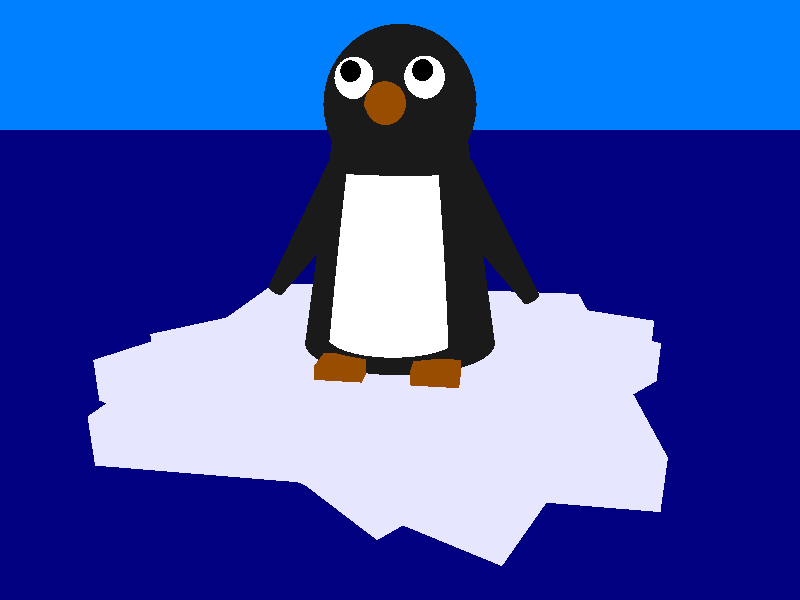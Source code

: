 #declare FrontCameraPos = <0,0,-10>;
#declare TopCameraPos = <0,10,0>;
#declare TopFrontAngleCameraPos = <1,3,-7>;

background{
    rgb<0,.5,1>
    }
    
camera{
    location TopFrontAngleCameraPos
    look_at <0,1,0> 
    } 
    
light_source{
    <2,7,-3>
    rgb <1,1,1>
    }

light_source{
    <3,5,-4>
    rgb <.5,.5,.6>
    }
    
plane{
    <0,1,0>//normal vector
    0//distance from the origin
    texture{
    pigment{
        rgb<0,0,.5>
        }
        }
    }

#declare MainCone = cone{
    <0,0,0>//point 1
    1.25//radius of point 1
    <0,3,0>//point 2
    .75//radius of point 2 
    }; 
    
#declare IceBox = box{
    <-1,-1,-1>  //important that box is centered about the origin
    <1,1,1>
    };
    
#declare Black=texture{
    pigment{
        rgb <.1,.1,.1>
        }
        };
          
#declare IceWhite=texture{
    pigment{
        rgb <.9,.9,1>
        }
        };

object{
    IceBox
    scale <2.5,1,2.5>
    rotate <0,0,0>
    translate <0,-.5,0> //translate last
    texture{IceWhite}
} 

object{
    IceBox
    scale <2.5,1,2.5>
    rotate <0,25,0>
    translate <0,-.5,0> //translate last
    texture{IceWhite}
}

object{
    IceBox
    scale <2.25,1,2.25>
    rotate <0,40,0>
    translate <0,-.5,0> //translate last
    texture{IceWhite}
}

object{
    MainCone
    texture{Black}
    }        

#declare Head =sphere{
    <0,1.75,0>//center
    .85//radius
    };

object{
    Head
    texture{Black}
    translate<0,1.5,0>
    } 
    
#declare Flipper =cone{
    <0,1,0>//point 1
    .1//radius of point 1
    <0,2.75,0>//point 2
    .3//radius of point 2
    texture{Black}
    };

object{
    Flipper
    rotate<0,0,-35>
    translate<-2.15,.25,0>
    }    
    
object{
    Flipper
    rotate<0,0,35>
    translate<2.15,.25,0>
    }

#declare Foot =box{
    <0,0,-.4>
    <.5,.65,0>
    texture{
        pigment{
            rgb<.6,.3,0>
            }
            }
            };

object{
    Foot
    translate<.3,0,-1>
    }

object{
    Foot
    translate<-.7,0,-1>
    } 
    
cone{
    <0,3.2,-2>
    .01
    <0,3.25,-1>
    .2
   texture{
    pigment{
        rgb<.6,.3,0>
        }
        }
   rotate<0,0,0>
        }   


cone{
    <1,-1.5,-0.6>
    0.5
    <0,0,-0.6>
    0.75
    texture{
        pigment{
            rgb<1,1,1>
            }
            }
    rotate<0,0,146>
    translate<0,.75,.05>
    }

#declare Eye =sphere{
    <0,3.5,-.75>//center
    .2//radius
    texture{
        pigment{
            rgb<1,1,1>
            } 
    }
    };
    
object{
    Eye
    translate<-.35,0,0>
    }
    
object{
    Eye
    translate<.35,0,0>
    }

object{
    Eye
    texture{
        pigment{
            rgb<0,0,0>
            }
            }
    scale<.5,.5,.5>
    translate<-.35,1.8,-.55>
    }

object{
    Eye
    texture{
        pigment{
            rgb<0,0,0>
            }
            }
    scale<.5,.5,.5> 
    translate<.35,1.8,-.55>
    }
